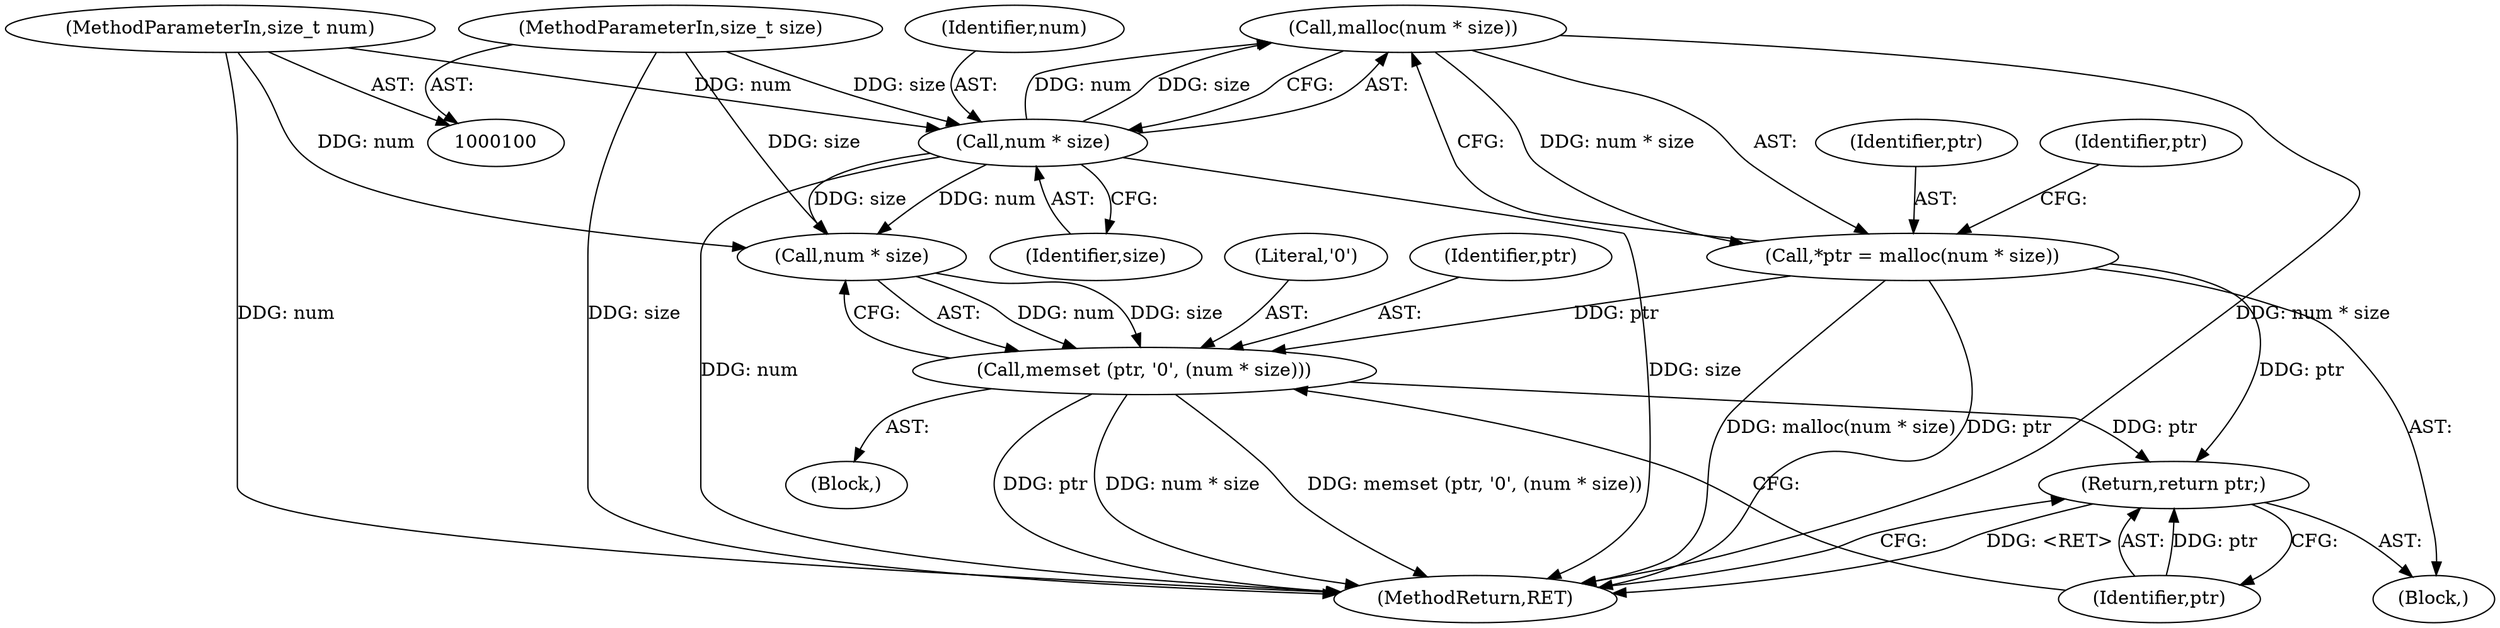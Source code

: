 digraph "1_tnef_c5044689e50039635e7700fe2472fd632ac77176_3@API" {
"1000107" [label="(Call,malloc(num * size))"];
"1000108" [label="(Call,num * size)"];
"1000101" [label="(MethodParameterIn,size_t num)"];
"1000102" [label="(MethodParameterIn,size_t size)"];
"1000105" [label="(Call,*ptr = malloc(num * size))"];
"1000114" [label="(Call,memset (ptr, '\0', (num * size)))"];
"1000120" [label="(Return,return ptr;)"];
"1000102" [label="(MethodParameterIn,size_t size)"];
"1000113" [label="(Block,)"];
"1000116" [label="(Literal,'\0')"];
"1000109" [label="(Identifier,num)"];
"1000117" [label="(Call,num * size)"];
"1000115" [label="(Identifier,ptr)"];
"1000122" [label="(MethodReturn,RET)"];
"1000107" [label="(Call,malloc(num * size))"];
"1000114" [label="(Call,memset (ptr, '\0', (num * size)))"];
"1000103" [label="(Block,)"];
"1000106" [label="(Identifier,ptr)"];
"1000112" [label="(Identifier,ptr)"];
"1000120" [label="(Return,return ptr;)"];
"1000105" [label="(Call,*ptr = malloc(num * size))"];
"1000110" [label="(Identifier,size)"];
"1000101" [label="(MethodParameterIn,size_t num)"];
"1000121" [label="(Identifier,ptr)"];
"1000108" [label="(Call,num * size)"];
"1000107" -> "1000105"  [label="AST: "];
"1000107" -> "1000108"  [label="CFG: "];
"1000108" -> "1000107"  [label="AST: "];
"1000105" -> "1000107"  [label="CFG: "];
"1000107" -> "1000122"  [label="DDG: num * size"];
"1000107" -> "1000105"  [label="DDG: num * size"];
"1000108" -> "1000107"  [label="DDG: num"];
"1000108" -> "1000107"  [label="DDG: size"];
"1000108" -> "1000110"  [label="CFG: "];
"1000109" -> "1000108"  [label="AST: "];
"1000110" -> "1000108"  [label="AST: "];
"1000108" -> "1000122"  [label="DDG: size"];
"1000108" -> "1000122"  [label="DDG: num"];
"1000101" -> "1000108"  [label="DDG: num"];
"1000102" -> "1000108"  [label="DDG: size"];
"1000108" -> "1000117"  [label="DDG: num"];
"1000108" -> "1000117"  [label="DDG: size"];
"1000101" -> "1000100"  [label="AST: "];
"1000101" -> "1000122"  [label="DDG: num"];
"1000101" -> "1000117"  [label="DDG: num"];
"1000102" -> "1000100"  [label="AST: "];
"1000102" -> "1000122"  [label="DDG: size"];
"1000102" -> "1000117"  [label="DDG: size"];
"1000105" -> "1000103"  [label="AST: "];
"1000106" -> "1000105"  [label="AST: "];
"1000112" -> "1000105"  [label="CFG: "];
"1000105" -> "1000122"  [label="DDG: malloc(num * size)"];
"1000105" -> "1000122"  [label="DDG: ptr"];
"1000105" -> "1000114"  [label="DDG: ptr"];
"1000105" -> "1000120"  [label="DDG: ptr"];
"1000114" -> "1000113"  [label="AST: "];
"1000114" -> "1000117"  [label="CFG: "];
"1000115" -> "1000114"  [label="AST: "];
"1000116" -> "1000114"  [label="AST: "];
"1000117" -> "1000114"  [label="AST: "];
"1000121" -> "1000114"  [label="CFG: "];
"1000114" -> "1000122"  [label="DDG: num * size"];
"1000114" -> "1000122"  [label="DDG: memset (ptr, '\0', (num * size))"];
"1000114" -> "1000122"  [label="DDG: ptr"];
"1000117" -> "1000114"  [label="DDG: num"];
"1000117" -> "1000114"  [label="DDG: size"];
"1000114" -> "1000120"  [label="DDG: ptr"];
"1000120" -> "1000103"  [label="AST: "];
"1000120" -> "1000121"  [label="CFG: "];
"1000121" -> "1000120"  [label="AST: "];
"1000122" -> "1000120"  [label="CFG: "];
"1000120" -> "1000122"  [label="DDG: <RET>"];
"1000121" -> "1000120"  [label="DDG: ptr"];
}
